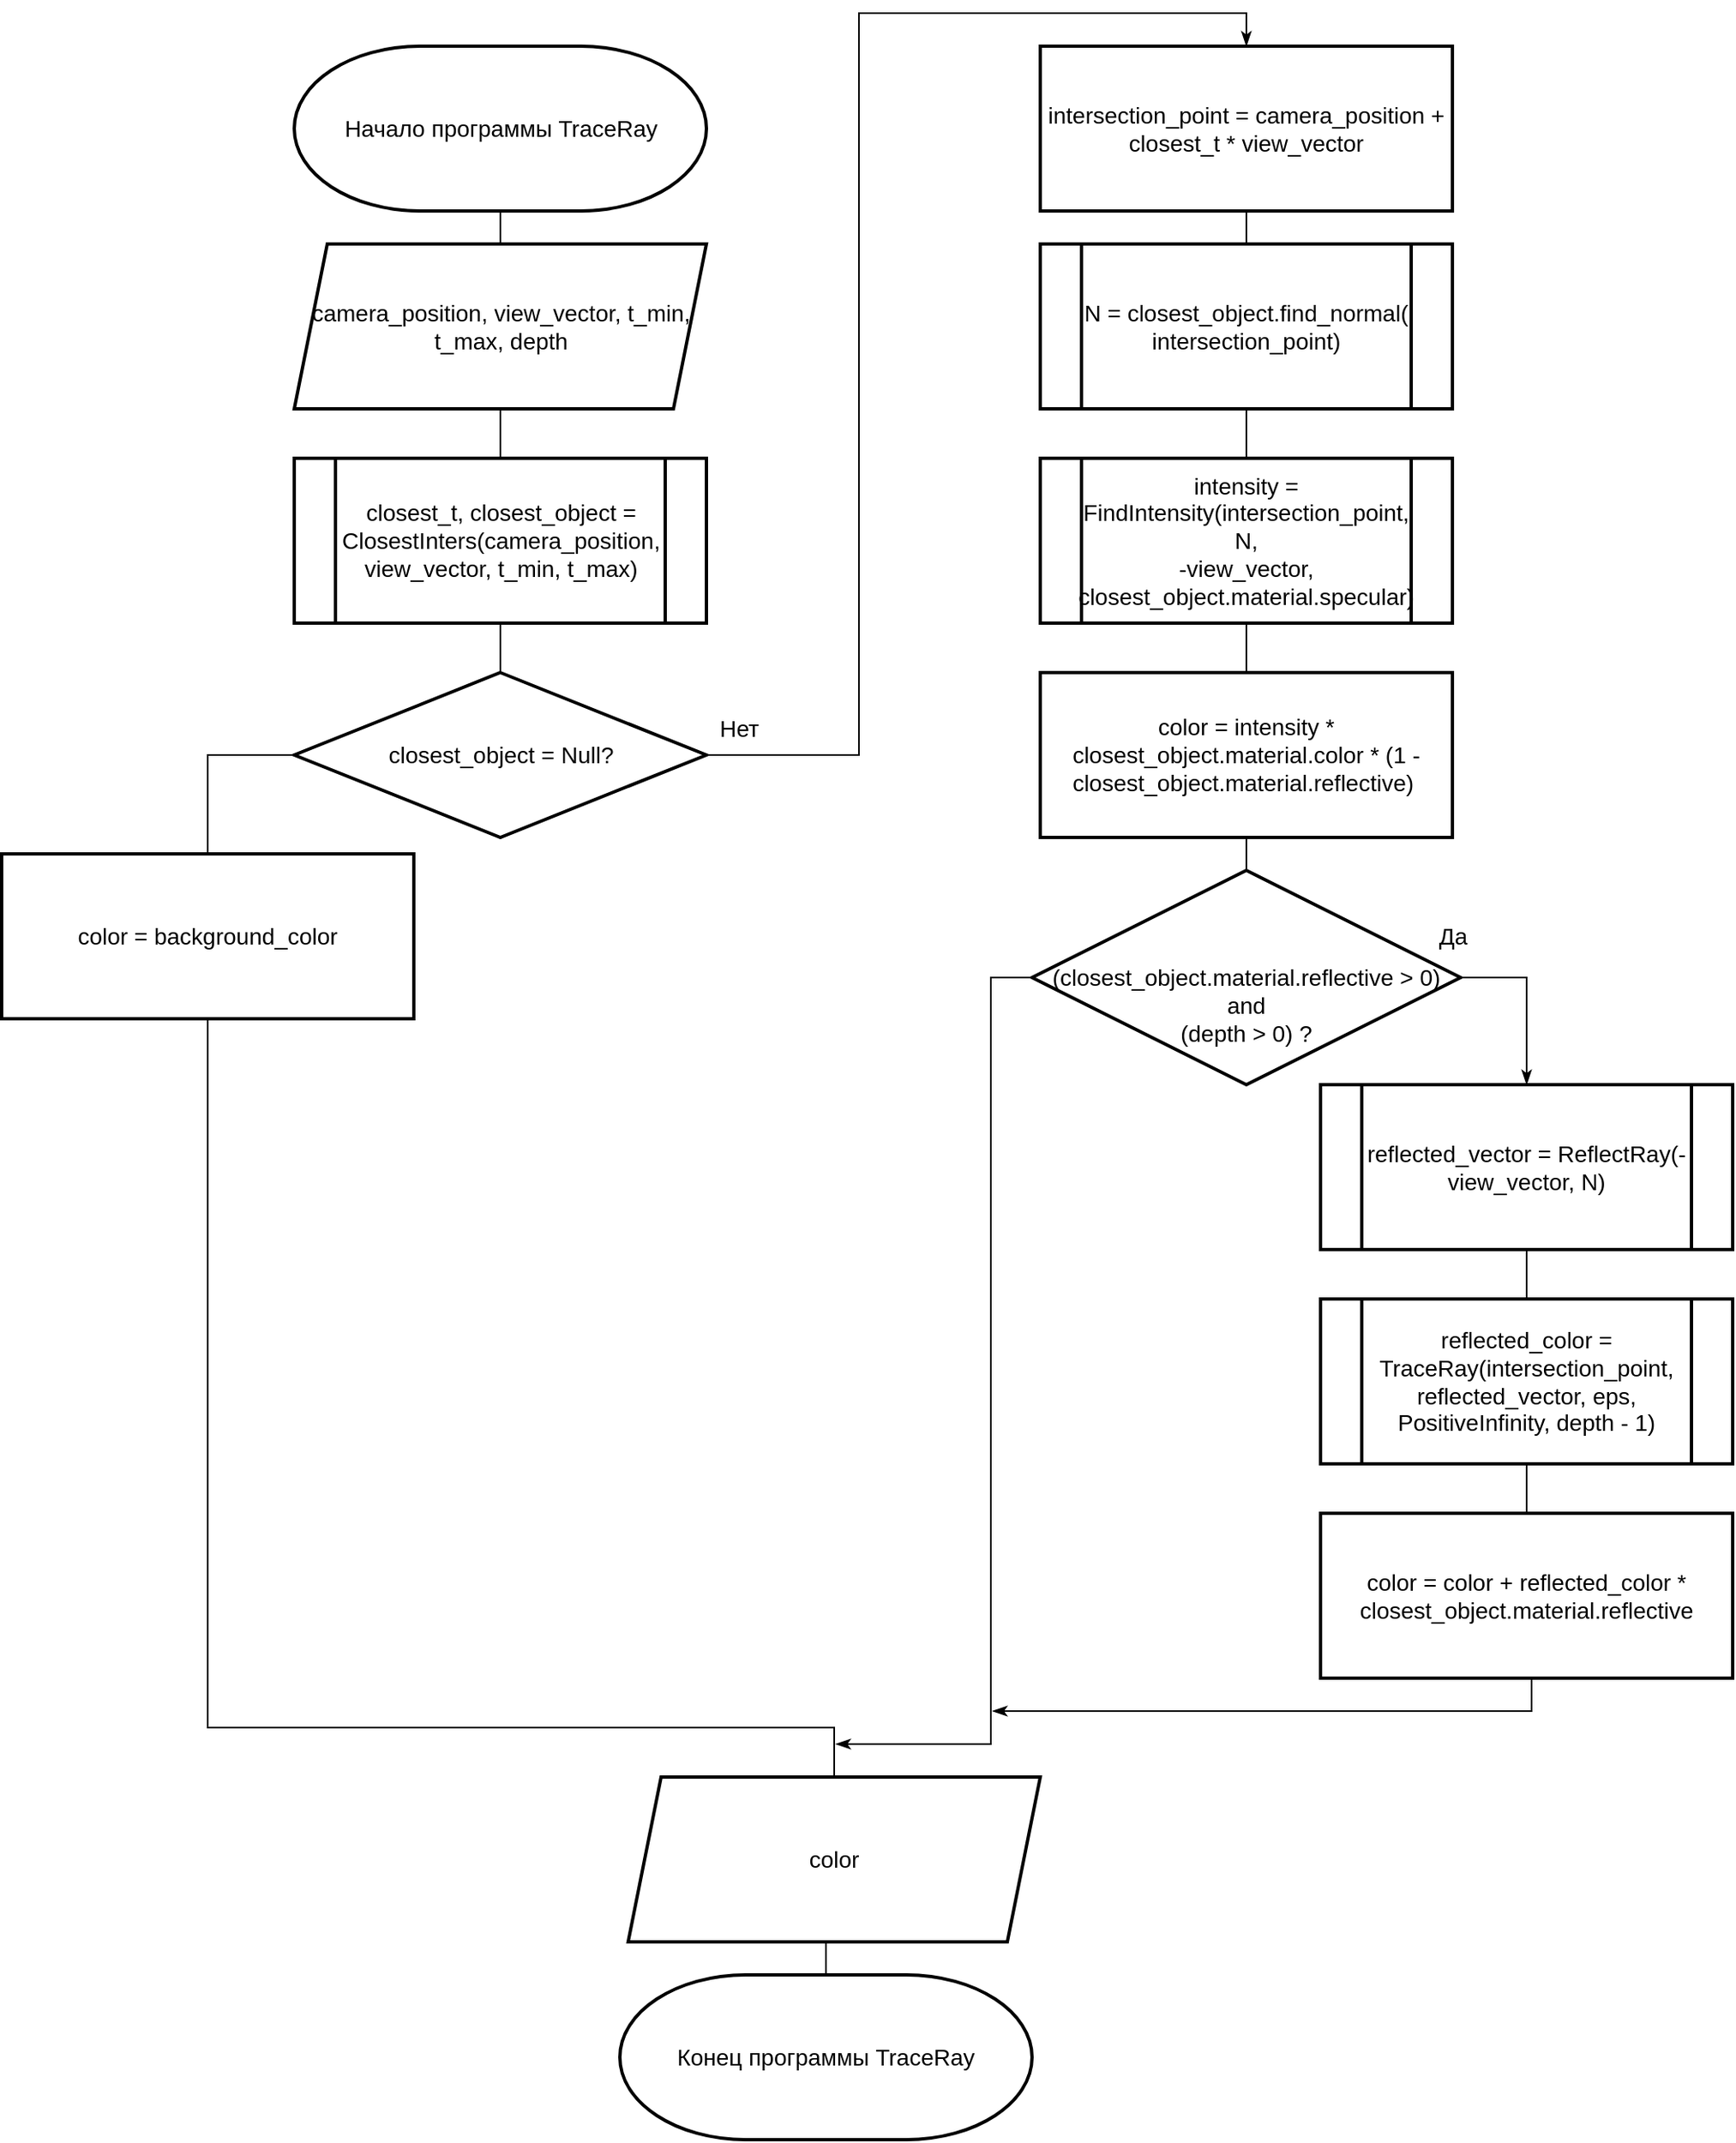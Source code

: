 <mxfile version="13.9.9" type="device"><diagram id="C5RBs43oDa-KdzZeNtuy" name="Page-1"><mxGraphModel dx="2757" dy="3046" grid="1" gridSize="10" guides="1" tooltips="1" connect="1" arrows="1" fold="1" page="1" pageScale="1" pageWidth="827" pageHeight="1169" math="0" shadow="0"><root><mxCell id="WIyWlLk6GJQsqaUBKTNV-0"/><mxCell id="WIyWlLk6GJQsqaUBKTNV-1" parent="WIyWlLk6GJQsqaUBKTNV-0"/><mxCell id="ucfqwLZZmXVUNOYWvg1L-9" style="edgeStyle=orthogonalEdgeStyle;rounded=0;orthogonalLoop=1;jettySize=auto;html=1;exitX=0.5;exitY=1;exitDx=0;exitDy=0;exitPerimeter=0;entryX=0.5;entryY=0;entryDx=0;entryDy=0;endArrow=none;endFill=0;fontSize=14;" parent="WIyWlLk6GJQsqaUBKTNV-1" source="f5P0BK9uHrS0VmzZ-cON-15" target="ucfqwLZZmXVUNOYWvg1L-5" edge="1"><mxGeometry relative="1" as="geometry"/></mxCell><mxCell id="f5P0BK9uHrS0VmzZ-cON-15" value="Начало программы TraceRay" style="strokeWidth=2;html=1;shape=mxgraph.flowchart.terminator;whiteSpace=wrap;fontSize=14;" parent="WIyWlLk6GJQsqaUBKTNV-1" vertex="1"><mxGeometry x="557.5" y="-80" width="250" height="100" as="geometry"/></mxCell><mxCell id="yWYnvFkv7Z_ek7bTx72I-16" style="edgeStyle=orthogonalEdgeStyle;rounded=0;orthogonalLoop=1;jettySize=auto;html=1;exitX=1;exitY=0.5;exitDx=0;exitDy=0;entryX=0.5;entryY=0;entryDx=0;entryDy=0;endArrow=classicThin;endFill=1;startArrow=none;startFill=0;fontSize=14;" parent="WIyWlLk6GJQsqaUBKTNV-1" source="f5P0BK9uHrS0VmzZ-cON-20" target="f5P0BK9uHrS0VmzZ-cON-22" edge="1"><mxGeometry relative="1" as="geometry"><mxPoint x="770" y="614" as="sourcePoint"/><Array as="points"><mxPoint x="900" y="350"/><mxPoint x="900" y="-100"/><mxPoint x="1135" y="-100"/></Array></mxGeometry></mxCell><mxCell id="yWYnvFkv7Z_ek7bTx72I-17" value="Нет" style="edgeLabel;html=1;align=center;verticalAlign=middle;resizable=0;points=[];fontSize=14;" parent="yWYnvFkv7Z_ek7bTx72I-16" vertex="1" connectable="0"><mxGeometry x="-0.564" y="1" relative="1" as="geometry"><mxPoint x="-72.71" y="65.21" as="offset"/></mxGeometry></mxCell><mxCell id="yWYnvFkv7Z_ek7bTx72I-18" style="edgeStyle=orthogonalEdgeStyle;rounded=0;orthogonalLoop=1;jettySize=auto;html=1;exitX=0;exitY=0.5;exitDx=0;exitDy=0;entryX=0.5;entryY=0;entryDx=0;entryDy=0;startArrow=none;startFill=0;endArrow=none;endFill=0;fontSize=14;" parent="WIyWlLk6GJQsqaUBKTNV-1" source="f5P0BK9uHrS0VmzZ-cON-20" target="f5P0BK9uHrS0VmzZ-cON-21" edge="1"><mxGeometry relative="1" as="geometry"><mxPoint x="620" y="614" as="sourcePoint"/></mxGeometry></mxCell><mxCell id="nNVDRNbDZwc2Kpnlkpdi-3" style="edgeStyle=orthogonalEdgeStyle;rounded=0;orthogonalLoop=1;jettySize=auto;html=1;exitX=0.5;exitY=0;exitDx=0;exitDy=0;entryX=0.5;entryY=1;entryDx=0;entryDy=0;endArrow=none;endFill=0;fontSize=14;" parent="WIyWlLk6GJQsqaUBKTNV-1" source="f5P0BK9uHrS0VmzZ-cON-20" target="nNVDRNbDZwc2Kpnlkpdi-0" edge="1"><mxGeometry relative="1" as="geometry"/></mxCell><mxCell id="f5P0BK9uHrS0VmzZ-cON-20" value="closest_object = Null?" style="rhombus;whiteSpace=wrap;html=1;strokeWidth=2;fontSize=14;" parent="WIyWlLk6GJQsqaUBKTNV-1" vertex="1"><mxGeometry x="557.5" y="300" width="250" height="100" as="geometry"/></mxCell><mxCell id="nNVDRNbDZwc2Kpnlkpdi-21" style="edgeStyle=orthogonalEdgeStyle;rounded=0;orthogonalLoop=1;jettySize=auto;html=1;exitX=0.5;exitY=1;exitDx=0;exitDy=0;entryX=0.5;entryY=0;entryDx=0;entryDy=0;endArrow=none;endFill=0;fontSize=14;" parent="WIyWlLk6GJQsqaUBKTNV-1" target="ucfqwLZZmXVUNOYWvg1L-11" edge="1" source="f5P0BK9uHrS0VmzZ-cON-21"><mxGeometry relative="1" as="geometry"><mxPoint x="525" y="720" as="sourcePoint"/><Array as="points"><mxPoint x="505" y="940"/><mxPoint x="885" y="940"/></Array></mxGeometry></mxCell><mxCell id="f5P0BK9uHrS0VmzZ-cON-21" value="color = background_color" style="rounded=0;whiteSpace=wrap;html=1;strokeWidth=2;fontSize=14;" parent="WIyWlLk6GJQsqaUBKTNV-1" vertex="1"><mxGeometry x="380" y="410" width="250" height="100" as="geometry"/></mxCell><mxCell id="nNVDRNbDZwc2Kpnlkpdi-13" style="edgeStyle=orthogonalEdgeStyle;rounded=0;orthogonalLoop=1;jettySize=auto;html=1;entryX=0.5;entryY=0;entryDx=0;entryDy=0;endArrow=none;endFill=0;fontSize=14;" parent="WIyWlLk6GJQsqaUBKTNV-1" source="f5P0BK9uHrS0VmzZ-cON-22" target="nNVDRNbDZwc2Kpnlkpdi-6" edge="1"><mxGeometry relative="1" as="geometry"/></mxCell><mxCell id="f5P0BK9uHrS0VmzZ-cON-22" value="intersection_point = camera_position + closest_t * view_vector" style="rounded=0;whiteSpace=wrap;html=1;strokeWidth=2;fontSize=14;" parent="WIyWlLk6GJQsqaUBKTNV-1" vertex="1"><mxGeometry x="1010" y="-80" width="250" height="100" as="geometry"/></mxCell><mxCell id="nNVDRNbDZwc2Kpnlkpdi-22" style="edgeStyle=orthogonalEdgeStyle;rounded=0;orthogonalLoop=1;jettySize=auto;html=1;exitX=0;exitY=0.5;exitDx=0;exitDy=0;endArrow=classicThin;endFill=1;fontSize=14;" parent="WIyWlLk6GJQsqaUBKTNV-1" edge="1"><mxGeometry relative="1" as="geometry"><mxPoint x="886" y="950" as="targetPoint"/><mxPoint x="1011.0" y="485" as="sourcePoint"/><Array as="points"><mxPoint x="980" y="485"/><mxPoint x="980" y="950"/></Array></mxGeometry></mxCell><mxCell id="f5P0BK9uHrS0VmzZ-cON-23" value="&lt;br style=&quot;font-size: 14px;&quot;&gt;&lt;br style=&quot;font-size: 14px;&quot;&gt;(closest_object.material.reflective &amp;gt; 0) &lt;br style=&quot;font-size: 14px;&quot;&gt;and&lt;br style=&quot;font-size: 14px;&quot;&gt;(depth &amp;gt; 0) ?" style="rhombus;whiteSpace=wrap;html=1;strokeWidth=2;fontSize=14;" parent="WIyWlLk6GJQsqaUBKTNV-1" vertex="1"><mxGeometry x="1005" y="420" width="260" height="130" as="geometry"/></mxCell><mxCell id="yWYnvFkv7Z_ek7bTx72I-33" style="edgeStyle=orthogonalEdgeStyle;rounded=0;orthogonalLoop=1;jettySize=auto;html=1;exitX=0.5;exitY=1;exitDx=0;exitDy=0;startArrow=none;startFill=0;endArrow=classicThin;endFill=1;fontSize=14;" parent="WIyWlLk6GJQsqaUBKTNV-1" edge="1"><mxGeometry relative="1" as="geometry"><mxPoint x="981" y="930" as="targetPoint"/><mxPoint x="1308.0" y="910" as="sourcePoint"/><Array as="points"><mxPoint x="1308" y="930"/><mxPoint x="981" y="930"/></Array></mxGeometry></mxCell><mxCell id="f5P0BK9uHrS0VmzZ-cON-31" value="Конец программы TraceRay" style="strokeWidth=2;html=1;shape=mxgraph.flowchart.terminator;whiteSpace=wrap;fontSize=14;" parent="WIyWlLk6GJQsqaUBKTNV-1" vertex="1"><mxGeometry x="755" y="1090" width="250" height="100" as="geometry"/></mxCell><mxCell id="ucfqwLZZmXVUNOYWvg1L-5" value="camera_position, view_vector, t_min, t_max,&amp;nbsp;depth" style="shape=parallelogram;perimeter=parallelogramPerimeter;whiteSpace=wrap;html=1;fixedSize=1;strokeWidth=2;fontSize=14;" parent="WIyWlLk6GJQsqaUBKTNV-1" vertex="1"><mxGeometry x="557.5" y="40" width="250" height="100" as="geometry"/></mxCell><mxCell id="nNVDRNbDZwc2Kpnlkpdi-23" style="edgeStyle=orthogonalEdgeStyle;rounded=0;orthogonalLoop=1;jettySize=auto;html=1;exitX=0.5;exitY=1;exitDx=0;exitDy=0;entryX=0.5;entryY=0;entryDx=0;entryDy=0;entryPerimeter=0;endArrow=none;endFill=0;fontSize=14;" parent="WIyWlLk6GJQsqaUBKTNV-1" source="ucfqwLZZmXVUNOYWvg1L-11" target="f5P0BK9uHrS0VmzZ-cON-31" edge="1"><mxGeometry relative="1" as="geometry"/></mxCell><mxCell id="ucfqwLZZmXVUNOYWvg1L-11" value="color" style="shape=parallelogram;perimeter=parallelogramPerimeter;whiteSpace=wrap;html=1;fixedSize=1;strokeWidth=2;fontSize=14;" parent="WIyWlLk6GJQsqaUBKTNV-1" vertex="1"><mxGeometry x="760" y="970" width="250" height="100" as="geometry"/></mxCell><mxCell id="nNVDRNbDZwc2Kpnlkpdi-2" style="edgeStyle=orthogonalEdgeStyle;rounded=0;orthogonalLoop=1;jettySize=auto;html=1;exitX=0.5;exitY=0;exitDx=0;exitDy=0;entryX=0.5;entryY=1;entryDx=0;entryDy=0;endArrow=none;endFill=0;fontSize=14;" parent="WIyWlLk6GJQsqaUBKTNV-1" source="nNVDRNbDZwc2Kpnlkpdi-0" target="ucfqwLZZmXVUNOYWvg1L-5" edge="1"><mxGeometry relative="1" as="geometry"/></mxCell><mxCell id="nNVDRNbDZwc2Kpnlkpdi-0" value="&lt;span style=&quot;font-size: 14px&quot;&gt;closest_t, closest_object = ClosestInters(&lt;/span&gt;camera_position, view_vector, t_min, t_max)" style="shape=process;whiteSpace=wrap;html=1;backgroundOutline=1;strokeWidth=2;fontSize=14;" parent="WIyWlLk6GJQsqaUBKTNV-1" vertex="1"><mxGeometry x="557.5" y="170" width="250" height="100" as="geometry"/></mxCell><mxCell id="nNVDRNbDZwc2Kpnlkpdi-14" style="edgeStyle=orthogonalEdgeStyle;rounded=0;orthogonalLoop=1;jettySize=auto;html=1;endArrow=none;endFill=0;fontSize=14;" parent="WIyWlLk6GJQsqaUBKTNV-1" source="nNVDRNbDZwc2Kpnlkpdi-6" target="nNVDRNbDZwc2Kpnlkpdi-7" edge="1"><mxGeometry relative="1" as="geometry"/></mxCell><mxCell id="nNVDRNbDZwc2Kpnlkpdi-6" value="N = closest_object.find_normal(&lt;br&gt;intersection_point)" style="shape=process;whiteSpace=wrap;html=1;backgroundOutline=1;strokeWidth=2;fontSize=14;" parent="WIyWlLk6GJQsqaUBKTNV-1" vertex="1"><mxGeometry x="1010" y="40" width="250" height="100" as="geometry"/></mxCell><mxCell id="nNVDRNbDZwc2Kpnlkpdi-15" style="edgeStyle=orthogonalEdgeStyle;rounded=0;orthogonalLoop=1;jettySize=auto;html=1;endArrow=none;endFill=0;fontSize=14;" parent="WIyWlLk6GJQsqaUBKTNV-1" source="nNVDRNbDZwc2Kpnlkpdi-7" target="nNVDRNbDZwc2Kpnlkpdi-9" edge="1"><mxGeometry relative="1" as="geometry"/></mxCell><mxCell id="nNVDRNbDZwc2Kpnlkpdi-7" value="intensity = FindIntensity(intersection_point, N, &lt;br&gt;-view_vector, closest_object.material.specular)" style="shape=process;whiteSpace=wrap;html=1;backgroundOutline=1;strokeWidth=2;fontSize=14;" parent="WIyWlLk6GJQsqaUBKTNV-1" vertex="1"><mxGeometry x="1010" y="170" width="250" height="100" as="geometry"/></mxCell><mxCell id="nNVDRNbDZwc2Kpnlkpdi-16" style="edgeStyle=orthogonalEdgeStyle;rounded=0;orthogonalLoop=1;jettySize=auto;html=1;exitX=0.5;exitY=1;exitDx=0;exitDy=0;entryX=0.5;entryY=0;entryDx=0;entryDy=0;endArrow=none;endFill=0;fontSize=14;" parent="WIyWlLk6GJQsqaUBKTNV-1" source="nNVDRNbDZwc2Kpnlkpdi-9" target="f5P0BK9uHrS0VmzZ-cON-23" edge="1"><mxGeometry relative="1" as="geometry"/></mxCell><mxCell id="nNVDRNbDZwc2Kpnlkpdi-9" value="color = intensity * closest_object.material.color * (1 - closest_object.material.reflective)&amp;nbsp;" style="rounded=0;whiteSpace=wrap;html=1;strokeWidth=2;fontSize=14;" parent="WIyWlLk6GJQsqaUBKTNV-1" vertex="1"><mxGeometry x="1010" y="300" width="250" height="100" as="geometry"/></mxCell><mxCell id="nNVDRNbDZwc2Kpnlkpdi-19" style="edgeStyle=orthogonalEdgeStyle;rounded=0;orthogonalLoop=1;jettySize=auto;html=1;endArrow=none;endFill=0;fontSize=14;" parent="WIyWlLk6GJQsqaUBKTNV-1" source="nNVDRNbDZwc2Kpnlkpdi-10" target="nNVDRNbDZwc2Kpnlkpdi-11" edge="1"><mxGeometry relative="1" as="geometry"/></mxCell><mxCell id="nNVDRNbDZwc2Kpnlkpdi-10" value="reflected_vector = ReflectRay(-view_vector, N)" style="shape=process;whiteSpace=wrap;html=1;backgroundOutline=1;strokeWidth=2;fontSize=14;" parent="WIyWlLk6GJQsqaUBKTNV-1" vertex="1"><mxGeometry x="1180" y="550" width="250" height="100" as="geometry"/></mxCell><mxCell id="nNVDRNbDZwc2Kpnlkpdi-20" style="edgeStyle=orthogonalEdgeStyle;rounded=0;orthogonalLoop=1;jettySize=auto;html=1;entryX=0.5;entryY=0;entryDx=0;entryDy=0;endArrow=none;endFill=0;fontSize=14;" parent="WIyWlLk6GJQsqaUBKTNV-1" source="nNVDRNbDZwc2Kpnlkpdi-11" target="nNVDRNbDZwc2Kpnlkpdi-12" edge="1"><mxGeometry relative="1" as="geometry"/></mxCell><mxCell id="nNVDRNbDZwc2Kpnlkpdi-11" value="reflected_color = TraceRay(intersection_point, reflected_vector, eps, PositiveInfinity, depth - 1)" style="shape=process;whiteSpace=wrap;html=1;backgroundOutline=1;strokeWidth=2;fontSize=14;" parent="WIyWlLk6GJQsqaUBKTNV-1" vertex="1"><mxGeometry x="1180" y="680" width="250" height="100" as="geometry"/></mxCell><mxCell id="nNVDRNbDZwc2Kpnlkpdi-12" value="color = color + reflected_color * closest_object.material.reflective" style="rounded=0;whiteSpace=wrap;html=1;strokeWidth=2;fontSize=14;" parent="WIyWlLk6GJQsqaUBKTNV-1" vertex="1"><mxGeometry x="1180" y="810" width="250" height="100" as="geometry"/></mxCell><mxCell id="nNVDRNbDZwc2Kpnlkpdi-17" style="edgeStyle=orthogonalEdgeStyle;rounded=0;orthogonalLoop=1;jettySize=auto;html=1;exitX=1;exitY=0.5;exitDx=0;exitDy=0;entryX=0.5;entryY=0;entryDx=0;entryDy=0;endArrow=classicThin;endFill=1;startArrow=none;startFill=0;fontSize=14;" parent="WIyWlLk6GJQsqaUBKTNV-1" source="f5P0BK9uHrS0VmzZ-cON-23" target="nNVDRNbDZwc2Kpnlkpdi-10" edge="1"><mxGeometry relative="1" as="geometry"><mxPoint x="877.5" y="550" as="sourcePoint"/><mxPoint x="1175" y="-70" as="targetPoint"/></mxGeometry></mxCell><mxCell id="nNVDRNbDZwc2Kpnlkpdi-18" value="Да" style="edgeLabel;html=1;align=center;verticalAlign=middle;resizable=0;points=[];fontSize=14;" parent="nNVDRNbDZwc2Kpnlkpdi-17" vertex="1" connectable="0"><mxGeometry x="-0.564" y="1" relative="1" as="geometry"><mxPoint x="-28" y="-24" as="offset"/></mxGeometry></mxCell></root></mxGraphModel></diagram></mxfile>